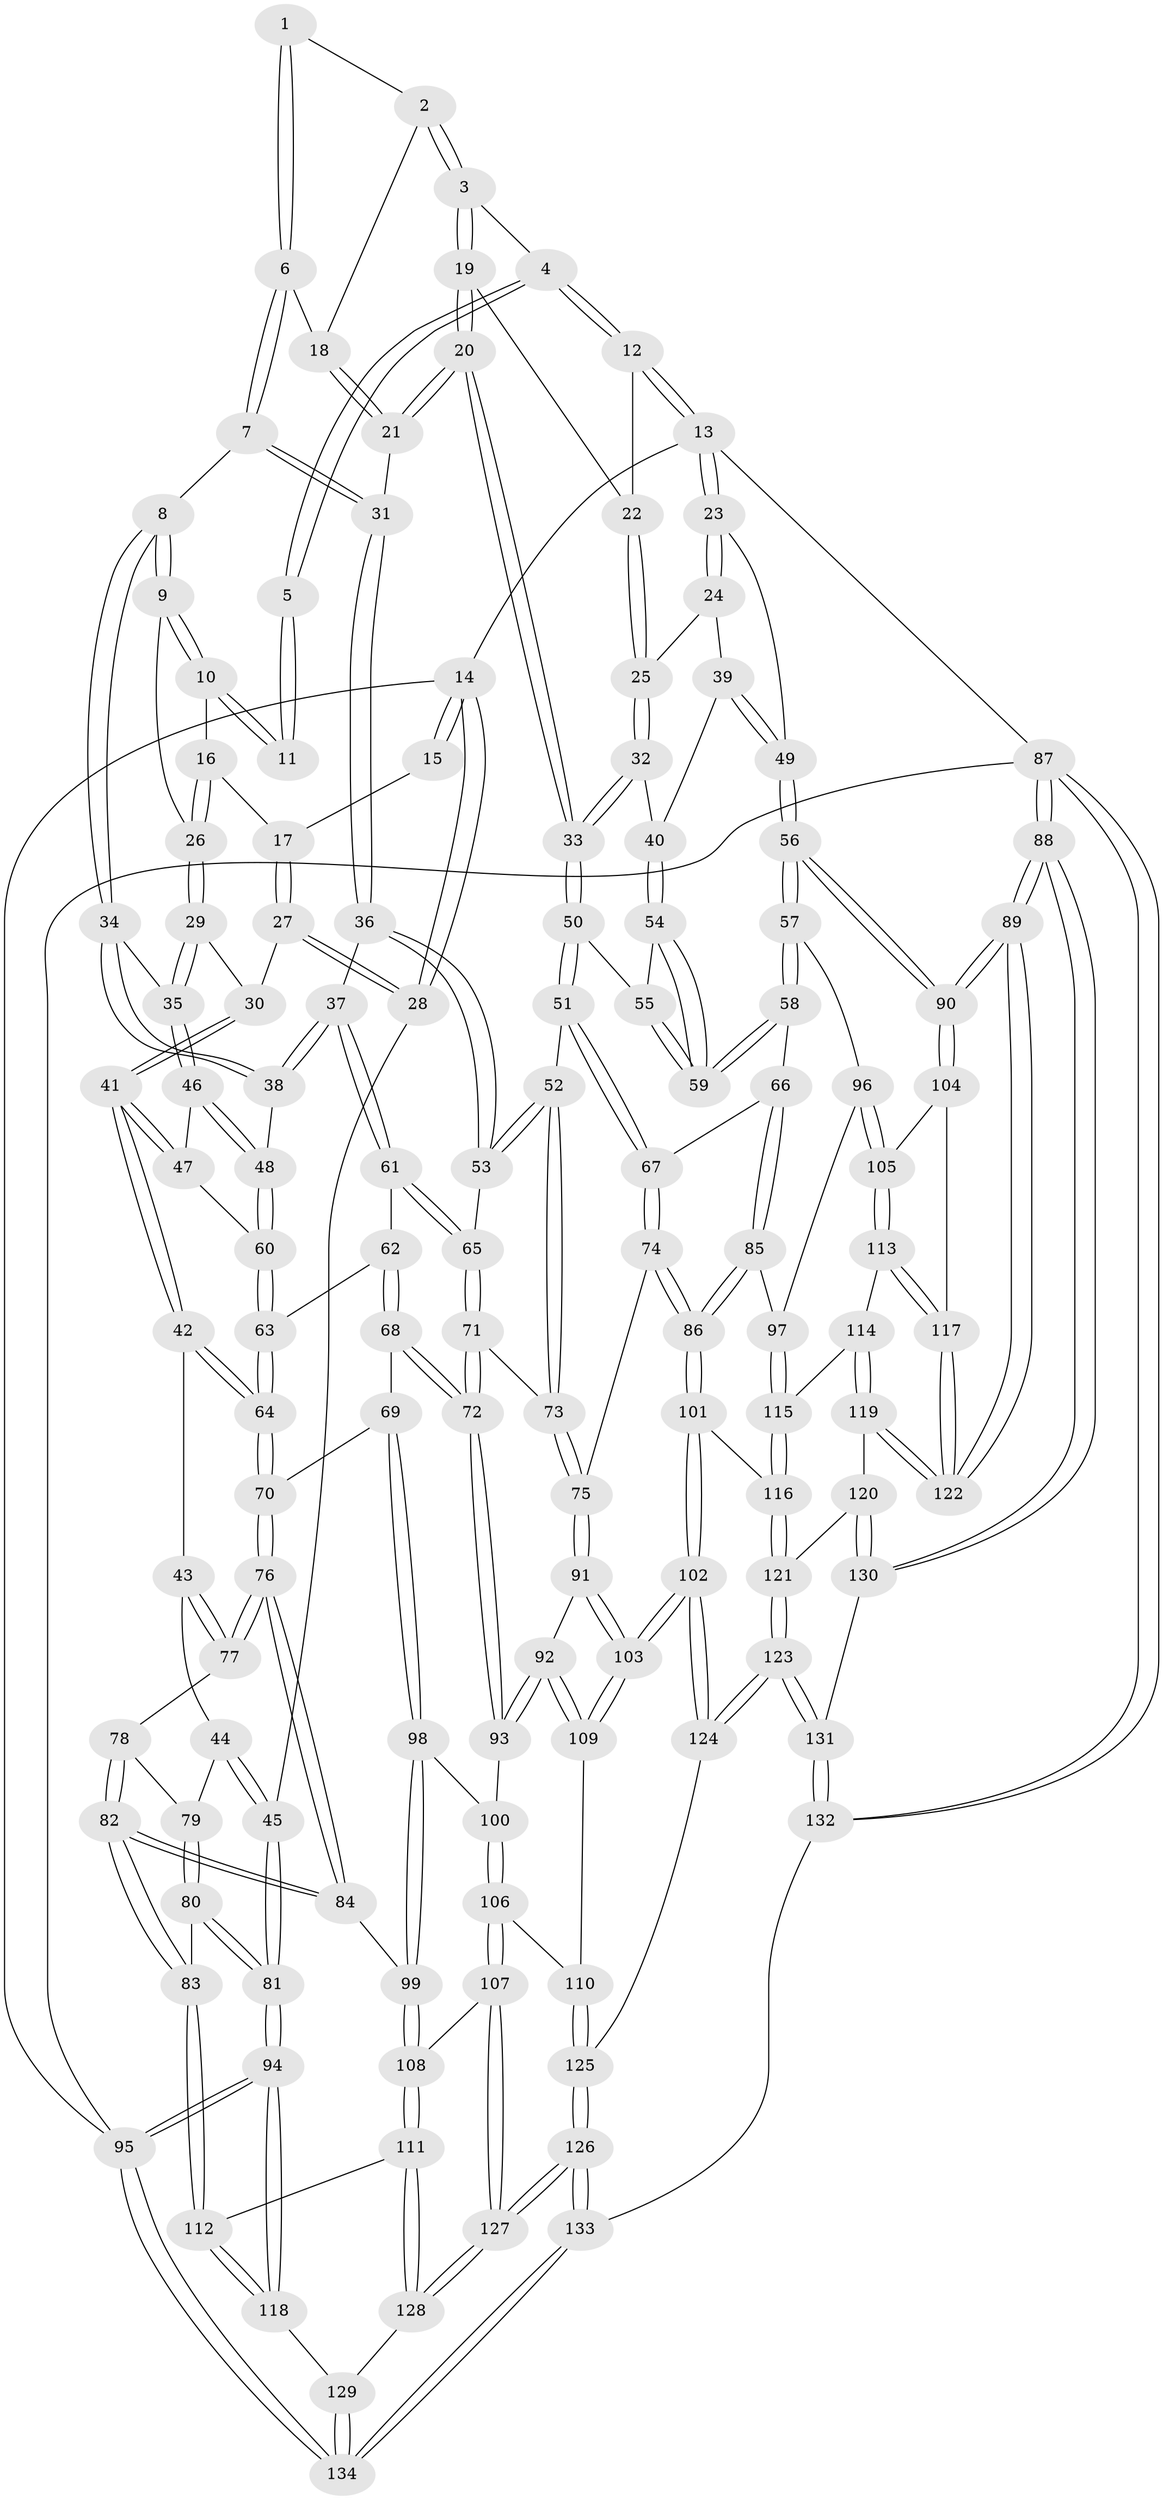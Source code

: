 // coarse degree distribution, {4: 0.3375, 5: 0.4125, 3: 0.15, 7: 0.0125, 6: 0.075, 2: 0.0125}
// Generated by graph-tools (version 1.1) at 2025/24/03/03/25 07:24:34]
// undirected, 134 vertices, 332 edges
graph export_dot {
graph [start="1"]
  node [color=gray90,style=filled];
  1 [pos="+0.5697331642708311+0.03398070565523882"];
  2 [pos="+0.6075744256840869+0.1044249927898143"];
  3 [pos="+0.6577808190544726+0.10931317265417187"];
  4 [pos="+0.8286970984971707+0"];
  5 [pos="+0.5039127085438562+0"];
  6 [pos="+0.5384152428207117+0.1580503493230408"];
  7 [pos="+0.4798065634944829+0.2114742859374659"];
  8 [pos="+0.43707543586327985+0.19016275199492572"];
  9 [pos="+0.43208641594407+0.17956695082268842"];
  10 [pos="+0.42847527957908615+0"];
  11 [pos="+0.4340472640095324+0"];
  12 [pos="+0.9245363951059333+0"];
  13 [pos="+1+0"];
  14 [pos="+0+0"];
  15 [pos="+0.1303103356773852+0"];
  16 [pos="+0.27161922447257236+0.13029104555543705"];
  17 [pos="+0.16221553532155142+0.08170588669579944"];
  18 [pos="+0.596092035411782+0.11970057633646408"];
  19 [pos="+0.6990994459444163+0.19547325623422493"];
  20 [pos="+0.6948193011976389+0.27707642071630306"];
  21 [pos="+0.662705268728574+0.267353797390288"];
  22 [pos="+0.8667041884796816+0"];
  23 [pos="+1+0"];
  24 [pos="+0.9834725701476452+0.1907501933246728"];
  25 [pos="+0.8509789142402877+0.2364600725678596"];
  26 [pos="+0.3004247763784448+0.15597930159257867"];
  27 [pos="+0.1182623873275835+0.20297523789736335"];
  28 [pos="+0+0.33860899437738984"];
  29 [pos="+0.2287842643652813+0.2597417561332597"];
  30 [pos="+0.19502742473938156+0.2575257888926838"];
  31 [pos="+0.5051703229716917+0.23658642616161613"];
  32 [pos="+0.8487405590518587+0.2409467956718203"];
  33 [pos="+0.7137574477854398+0.2988339619849904"];
  34 [pos="+0.35025382955946177+0.2859714648875704"];
  35 [pos="+0.2737744570672392+0.2809287596663887"];
  36 [pos="+0.4952301373945843+0.33705315786447476"];
  37 [pos="+0.44802485948200693+0.41544114953922634"];
  38 [pos="+0.3563136602105118+0.3298523493546893"];
  39 [pos="+0.9694133113507898+0.3146630995624861"];
  40 [pos="+0.933455663142293+0.3174603726629205"];
  41 [pos="+0.18124682424044214+0.4073295924972249"];
  42 [pos="+0.1744115670803715+0.42023780883641765"];
  43 [pos="+0.021058004973203315+0.420545057130283"];
  44 [pos="+0+0.41430331935372744"];
  45 [pos="+0+0.3404415488880618"];
  46 [pos="+0.25989957300679106+0.3622582444352178"];
  47 [pos="+0.25362195891146033+0.3705592744350151"];
  48 [pos="+0.3302095115821627+0.36882091757932145"];
  49 [pos="+1+0.36975946913523866"];
  50 [pos="+0.7128690782214399+0.3586632685624981"];
  51 [pos="+0.6830629802247775+0.4081006335814614"];
  52 [pos="+0.6388495844335963+0.42216619240575337"];
  53 [pos="+0.627993996183982+0.42014304579534767"];
  54 [pos="+0.9121126348959684+0.37941320333107714"];
  55 [pos="+0.7290071822185548+0.3667803443077243"];
  56 [pos="+1+0.510167963307431"];
  57 [pos="+0.943639832866672+0.5348321255023942"];
  58 [pos="+0.934676207637892+0.5276986867042754"];
  59 [pos="+0.9346414374600882+0.5276376587494772"];
  60 [pos="+0.3149265857416507+0.42283751218091714"];
  61 [pos="+0.4486186558916514+0.4313785990532057"];
  62 [pos="+0.4294721026249529+0.4440918937488799"];
  63 [pos="+0.31499226266620284+0.4506042750363369"];
  64 [pos="+0.2543479806310784+0.516100326525622"];
  65 [pos="+0.4600375475764177+0.43925153891020474"];
  66 [pos="+0.7313073554687919+0.5447438699412351"];
  67 [pos="+0.7131115403790923+0.5261624965908923"];
  68 [pos="+0.37771225293491617+0.5858255448766406"];
  69 [pos="+0.37367880973079565+0.586246741401311"];
  70 [pos="+0.25505670128157776+0.5286626573405495"];
  71 [pos="+0.5276620415999406+0.5568214530161715"];
  72 [pos="+0.4219391148951449+0.6019602470744638"];
  73 [pos="+0.5343385467861339+0.5585657332994978"];
  74 [pos="+0.5948259920783631+0.6000540387765089"];
  75 [pos="+0.5681697360411714+0.5968347774251476"];
  76 [pos="+0.20697509671630887+0.5873320623752711"];
  77 [pos="+0.11765437226531769+0.547201503111718"];
  78 [pos="+0.08027397618653354+0.5800306500828367"];
  79 [pos="+0.06388270880473354+0.5788856446150697"];
  80 [pos="+0+0.6818563286554429"];
  81 [pos="+0+0.6886700063344164"];
  82 [pos="+0.12573819753977797+0.6929245122383088"];
  83 [pos="+0.11984873442879325+0.7004358419508439"];
  84 [pos="+0.19700631117058742+0.6269942250589845"];
  85 [pos="+0.7452367988073412+0.6763676892986714"];
  86 [pos="+0.7057590666501221+0.7084432093228865"];
  87 [pos="+1+1"];
  88 [pos="+1+1"];
  89 [pos="+1+1"];
  90 [pos="+1+0.7284482223114079"];
  91 [pos="+0.547618048911991+0.6631708071392536"];
  92 [pos="+0.4776153732278227+0.7045446971746006"];
  93 [pos="+0.4379709709306189+0.650388378708635"];
  94 [pos="+0+0.9042771776858006"];
  95 [pos="+0+1"];
  96 [pos="+0.9101455270597418+0.6117373565516214"];
  97 [pos="+0.822250575702978+0.6793517415031425"];
  98 [pos="+0.3456941461142626+0.6511062981768847"];
  99 [pos="+0.28257256780763573+0.6978341772296619"];
  100 [pos="+0.3778594515019185+0.7114773993091001"];
  101 [pos="+0.7052693145041007+0.7095126887006277"];
  102 [pos="+0.642135174946336+0.7874708238942346"];
  103 [pos="+0.6344767640644476+0.7841852359588992"];
  104 [pos="+1+0.7294073576729915"];
  105 [pos="+0.9574577344511747+0.7179087835587178"];
  106 [pos="+0.3762733993586685+0.7810750747362334"];
  107 [pos="+0.3272982736038831+0.8009845458254692"];
  108 [pos="+0.3017347022021981+0.7889877084672176"];
  109 [pos="+0.46744247315992377+0.7745817605357923"];
  110 [pos="+0.4587312227393912+0.7824302148472984"];
  111 [pos="+0.16860592419677636+0.817474321816719"];
  112 [pos="+0.15857631840928219+0.8115823945375811"];
  113 [pos="+0.9336803695801863+0.7536225970288943"];
  114 [pos="+0.8694078443442954+0.7716718021858566"];
  115 [pos="+0.8602216105237606+0.7666799452847686"];
  116 [pos="+0.8032520037437566+0.8073175862674216"];
  117 [pos="+0.9648511214285427+0.8105573177229777"];
  118 [pos="+0.04873032771207331+0.8676735158935212"];
  119 [pos="+0.895680916636239+0.8520273841876406"];
  120 [pos="+0.864377965239654+0.8779360584526292"];
  121 [pos="+0.7890842213415834+0.8537407891258121"];
  122 [pos="+0.9775404299972574+0.8620670035103057"];
  123 [pos="+0.6730119625712639+0.9165929263204798"];
  124 [pos="+0.6549243262604704+0.8690815256859722"];
  125 [pos="+0.4740734259902458+0.8597253855530098"];
  126 [pos="+0.4142933032754984+1"];
  127 [pos="+0.34980761863773363+1"];
  128 [pos="+0.18765046684833542+0.8944139525821312"];
  129 [pos="+0.1285181412642424+0.9863567610512852"];
  130 [pos="+0.863109947111199+0.926460833870744"];
  131 [pos="+0.6668203313196516+1"];
  132 [pos="+0.6262577453310207+1"];
  133 [pos="+0.4205475853347782+1"];
  134 [pos="+0.06499763458936028+1"];
  1 -- 2;
  1 -- 6;
  1 -- 6;
  2 -- 3;
  2 -- 3;
  2 -- 18;
  3 -- 4;
  3 -- 19;
  3 -- 19;
  4 -- 5;
  4 -- 5;
  4 -- 12;
  4 -- 12;
  5 -- 11;
  5 -- 11;
  6 -- 7;
  6 -- 7;
  6 -- 18;
  7 -- 8;
  7 -- 31;
  7 -- 31;
  8 -- 9;
  8 -- 9;
  8 -- 34;
  8 -- 34;
  9 -- 10;
  9 -- 10;
  9 -- 26;
  10 -- 11;
  10 -- 11;
  10 -- 16;
  12 -- 13;
  12 -- 13;
  12 -- 22;
  13 -- 14;
  13 -- 23;
  13 -- 23;
  13 -- 87;
  14 -- 15;
  14 -- 15;
  14 -- 28;
  14 -- 28;
  14 -- 95;
  15 -- 17;
  16 -- 17;
  16 -- 26;
  16 -- 26;
  17 -- 27;
  17 -- 27;
  18 -- 21;
  18 -- 21;
  19 -- 20;
  19 -- 20;
  19 -- 22;
  20 -- 21;
  20 -- 21;
  20 -- 33;
  20 -- 33;
  21 -- 31;
  22 -- 25;
  22 -- 25;
  23 -- 24;
  23 -- 24;
  23 -- 49;
  24 -- 25;
  24 -- 39;
  25 -- 32;
  25 -- 32;
  26 -- 29;
  26 -- 29;
  27 -- 28;
  27 -- 28;
  27 -- 30;
  28 -- 45;
  29 -- 30;
  29 -- 35;
  29 -- 35;
  30 -- 41;
  30 -- 41;
  31 -- 36;
  31 -- 36;
  32 -- 33;
  32 -- 33;
  32 -- 40;
  33 -- 50;
  33 -- 50;
  34 -- 35;
  34 -- 38;
  34 -- 38;
  35 -- 46;
  35 -- 46;
  36 -- 37;
  36 -- 53;
  36 -- 53;
  37 -- 38;
  37 -- 38;
  37 -- 61;
  37 -- 61;
  38 -- 48;
  39 -- 40;
  39 -- 49;
  39 -- 49;
  40 -- 54;
  40 -- 54;
  41 -- 42;
  41 -- 42;
  41 -- 47;
  41 -- 47;
  42 -- 43;
  42 -- 64;
  42 -- 64;
  43 -- 44;
  43 -- 77;
  43 -- 77;
  44 -- 45;
  44 -- 45;
  44 -- 79;
  45 -- 81;
  45 -- 81;
  46 -- 47;
  46 -- 48;
  46 -- 48;
  47 -- 60;
  48 -- 60;
  48 -- 60;
  49 -- 56;
  49 -- 56;
  50 -- 51;
  50 -- 51;
  50 -- 55;
  51 -- 52;
  51 -- 67;
  51 -- 67;
  52 -- 53;
  52 -- 53;
  52 -- 73;
  52 -- 73;
  53 -- 65;
  54 -- 55;
  54 -- 59;
  54 -- 59;
  55 -- 59;
  55 -- 59;
  56 -- 57;
  56 -- 57;
  56 -- 90;
  56 -- 90;
  57 -- 58;
  57 -- 58;
  57 -- 96;
  58 -- 59;
  58 -- 59;
  58 -- 66;
  60 -- 63;
  60 -- 63;
  61 -- 62;
  61 -- 65;
  61 -- 65;
  62 -- 63;
  62 -- 68;
  62 -- 68;
  63 -- 64;
  63 -- 64;
  64 -- 70;
  64 -- 70;
  65 -- 71;
  65 -- 71;
  66 -- 67;
  66 -- 85;
  66 -- 85;
  67 -- 74;
  67 -- 74;
  68 -- 69;
  68 -- 72;
  68 -- 72;
  69 -- 70;
  69 -- 98;
  69 -- 98;
  70 -- 76;
  70 -- 76;
  71 -- 72;
  71 -- 72;
  71 -- 73;
  72 -- 93;
  72 -- 93;
  73 -- 75;
  73 -- 75;
  74 -- 75;
  74 -- 86;
  74 -- 86;
  75 -- 91;
  75 -- 91;
  76 -- 77;
  76 -- 77;
  76 -- 84;
  76 -- 84;
  77 -- 78;
  78 -- 79;
  78 -- 82;
  78 -- 82;
  79 -- 80;
  79 -- 80;
  80 -- 81;
  80 -- 81;
  80 -- 83;
  81 -- 94;
  81 -- 94;
  82 -- 83;
  82 -- 83;
  82 -- 84;
  82 -- 84;
  83 -- 112;
  83 -- 112;
  84 -- 99;
  85 -- 86;
  85 -- 86;
  85 -- 97;
  86 -- 101;
  86 -- 101;
  87 -- 88;
  87 -- 88;
  87 -- 132;
  87 -- 132;
  87 -- 95;
  88 -- 89;
  88 -- 89;
  88 -- 130;
  88 -- 130;
  89 -- 90;
  89 -- 90;
  89 -- 122;
  89 -- 122;
  90 -- 104;
  90 -- 104;
  91 -- 92;
  91 -- 103;
  91 -- 103;
  92 -- 93;
  92 -- 93;
  92 -- 109;
  92 -- 109;
  93 -- 100;
  94 -- 95;
  94 -- 95;
  94 -- 118;
  94 -- 118;
  95 -- 134;
  95 -- 134;
  96 -- 97;
  96 -- 105;
  96 -- 105;
  97 -- 115;
  97 -- 115;
  98 -- 99;
  98 -- 99;
  98 -- 100;
  99 -- 108;
  99 -- 108;
  100 -- 106;
  100 -- 106;
  101 -- 102;
  101 -- 102;
  101 -- 116;
  102 -- 103;
  102 -- 103;
  102 -- 124;
  102 -- 124;
  103 -- 109;
  103 -- 109;
  104 -- 105;
  104 -- 117;
  105 -- 113;
  105 -- 113;
  106 -- 107;
  106 -- 107;
  106 -- 110;
  107 -- 108;
  107 -- 127;
  107 -- 127;
  108 -- 111;
  108 -- 111;
  109 -- 110;
  110 -- 125;
  110 -- 125;
  111 -- 112;
  111 -- 128;
  111 -- 128;
  112 -- 118;
  112 -- 118;
  113 -- 114;
  113 -- 117;
  113 -- 117;
  114 -- 115;
  114 -- 119;
  114 -- 119;
  115 -- 116;
  115 -- 116;
  116 -- 121;
  116 -- 121;
  117 -- 122;
  117 -- 122;
  118 -- 129;
  119 -- 120;
  119 -- 122;
  119 -- 122;
  120 -- 121;
  120 -- 130;
  120 -- 130;
  121 -- 123;
  121 -- 123;
  123 -- 124;
  123 -- 124;
  123 -- 131;
  123 -- 131;
  124 -- 125;
  125 -- 126;
  125 -- 126;
  126 -- 127;
  126 -- 127;
  126 -- 133;
  126 -- 133;
  127 -- 128;
  127 -- 128;
  128 -- 129;
  129 -- 134;
  129 -- 134;
  130 -- 131;
  131 -- 132;
  131 -- 132;
  132 -- 133;
  133 -- 134;
  133 -- 134;
}
